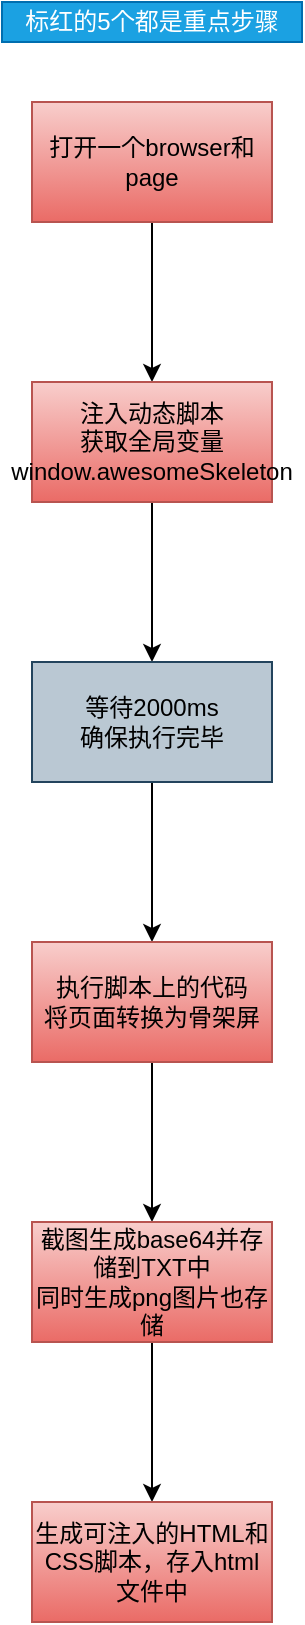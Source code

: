 <mxfile version="13.1.3">
    <diagram id="6hGFLwfOUW9BJ-s0fimq" name="Page-1">
        <mxGraphModel dx="617" dy="477" grid="1" gridSize="10" guides="1" tooltips="1" connect="1" arrows="1" fold="1" page="1" pageScale="1" pageWidth="827" pageHeight="1169" background="#ffffff" math="0" shadow="0">
            <root>
                <mxCell id="0"/>
                <mxCell id="1" parent="0"/>
                <mxCell id="5" value="" style="edgeStyle=orthogonalEdgeStyle;rounded=0;orthogonalLoop=1;jettySize=auto;html=1;" edge="1" parent="1" source="3" target="4">
                    <mxGeometry relative="1" as="geometry"/>
                </mxCell>
                <mxCell id="3" value="打开一个browser和page" style="rounded=0;whiteSpace=wrap;html=1;fillColor=#f8cecc;strokeColor=#b85450;gradientColor=#ea6b66;" parent="1" vertex="1">
                    <mxGeometry x="100" y="60" width="120" height="60" as="geometry"/>
                </mxCell>
                <mxCell id="7" value="" style="edgeStyle=orthogonalEdgeStyle;rounded=0;orthogonalLoop=1;jettySize=auto;html=1;" edge="1" parent="1" source="4" target="6">
                    <mxGeometry relative="1" as="geometry"/>
                </mxCell>
                <mxCell id="4" value="注入动态脚本&lt;br&gt;获取全局变量window.awesomeSkeleton" style="rounded=0;whiteSpace=wrap;html=1;gradientColor=#ea6b66;fillColor=#f8cecc;strokeColor=#b85450;" vertex="1" parent="1">
                    <mxGeometry x="100" y="200" width="120" height="60" as="geometry"/>
                </mxCell>
                <mxCell id="9" value="" style="edgeStyle=orthogonalEdgeStyle;rounded=0;orthogonalLoop=1;jettySize=auto;html=1;" edge="1" parent="1" source="6" target="8">
                    <mxGeometry relative="1" as="geometry"/>
                </mxCell>
                <mxCell id="6" value="等待2000ms&lt;br&gt;确保执行完毕" style="rounded=0;whiteSpace=wrap;html=1;fillColor=#bac8d3;strokeColor=#23445d;" vertex="1" parent="1">
                    <mxGeometry x="100" y="340" width="120" height="60" as="geometry"/>
                </mxCell>
                <mxCell id="11" value="" style="edgeStyle=orthogonalEdgeStyle;rounded=0;orthogonalLoop=1;jettySize=auto;html=1;" edge="1" parent="1" source="8" target="10">
                    <mxGeometry relative="1" as="geometry"/>
                </mxCell>
                <mxCell id="8" value="执行脚本上的代码&lt;br&gt;将页面转换为骨架屏" style="rounded=0;whiteSpace=wrap;html=1;gradientColor=#ea6b66;fillColor=#f8cecc;strokeColor=#b85450;" vertex="1" parent="1">
                    <mxGeometry x="100" y="480" width="120" height="60" as="geometry"/>
                </mxCell>
                <mxCell id="13" value="" style="edgeStyle=orthogonalEdgeStyle;rounded=0;orthogonalLoop=1;jettySize=auto;html=1;" edge="1" parent="1" source="10" target="12">
                    <mxGeometry relative="1" as="geometry"/>
                </mxCell>
                <mxCell id="10" value="截图生成base64并存储到TXT中&lt;br&gt;同时生成png图片也存储" style="rounded=0;whiteSpace=wrap;html=1;gradientColor=#ea6b66;fillColor=#f8cecc;strokeColor=#b85450;" vertex="1" parent="1">
                    <mxGeometry x="100" y="620" width="120" height="60" as="geometry"/>
                </mxCell>
                <mxCell id="12" value="生成可注入的HTML和CSS脚本，存入html文件中" style="rounded=0;whiteSpace=wrap;html=1;gradientColor=#ea6b66;fillColor=#f8cecc;strokeColor=#b85450;" vertex="1" parent="1">
                    <mxGeometry x="100" y="760" width="120" height="60" as="geometry"/>
                </mxCell>
                <mxCell id="14" value="标红的5个都是重点步骤" style="text;html=1;align=center;verticalAlign=middle;whiteSpace=wrap;rounded=0;fillColor=#1ba1e2;strokeColor=#006EAF;fontColor=#ffffff;" vertex="1" parent="1">
                    <mxGeometry x="85" y="10" width="150" height="20" as="geometry"/>
                </mxCell>
            </root>
        </mxGraphModel>
    </diagram>
</mxfile>
